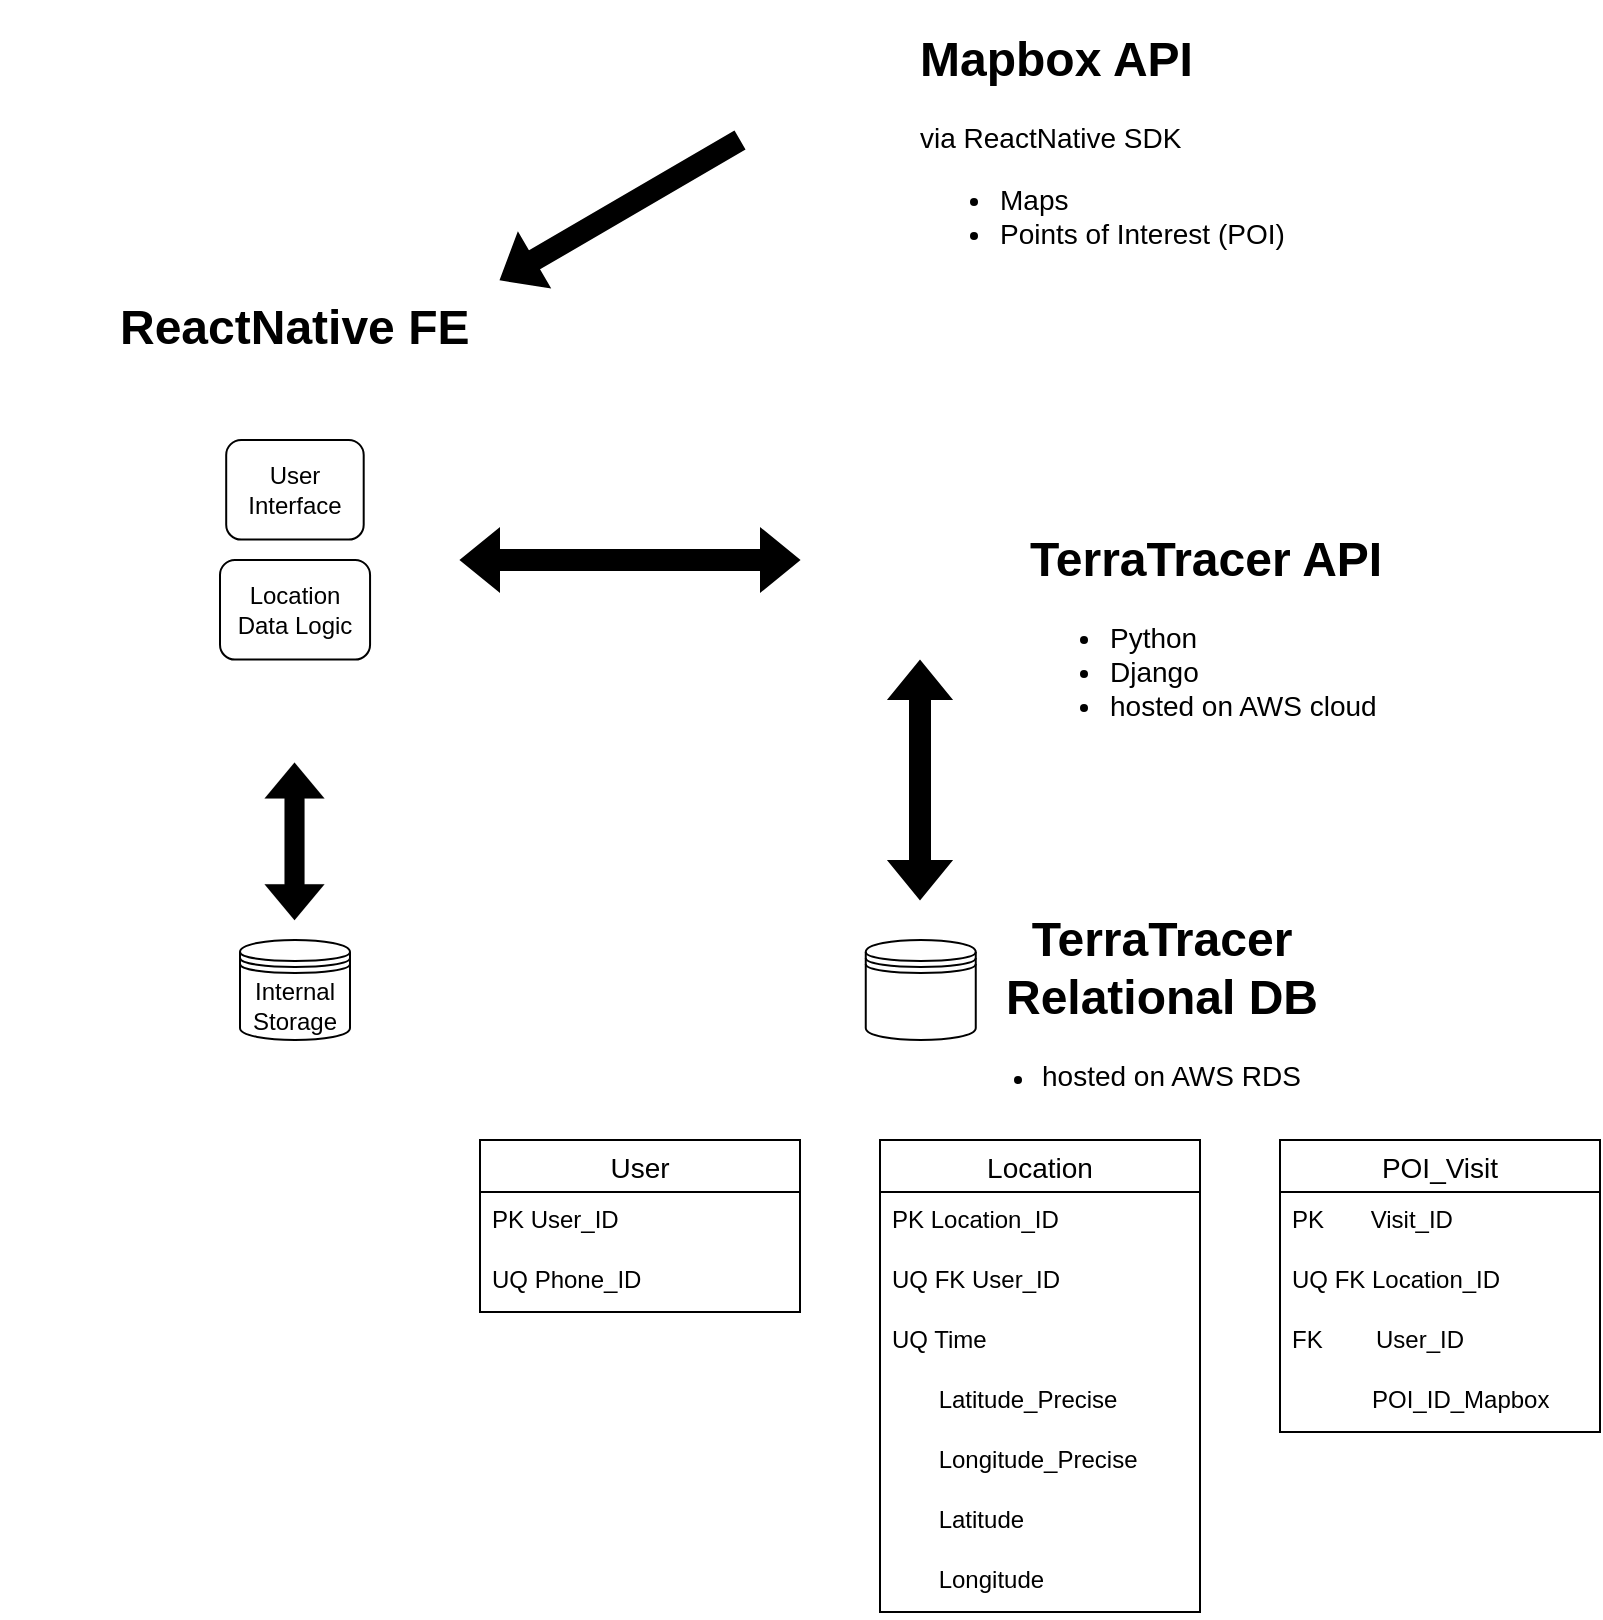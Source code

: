 <mxfile version="22.1.0" type="device">
  <diagram name="Page-1" id="2z-B9dDoZO_nZpRJCiCZ">
    <mxGraphModel dx="794" dy="464" grid="1" gridSize="10" guides="1" tooltips="1" connect="1" arrows="1" fold="1" page="1" pageScale="1" pageWidth="850" pageHeight="1100" math="0" shadow="0">
      <root>
        <mxCell id="0" />
        <mxCell id="1" parent="0" />
        <mxCell id="hqopwoenZzWIDXCSbCL5-6" value="" style="group" parent="1" vertex="1" connectable="0">
          <mxGeometry x="20" y="359.8" width="273.5" height="260.2" as="geometry" />
        </mxCell>
        <mxCell id="hqopwoenZzWIDXCSbCL5-1" value="" style="shape=image;verticalLabelPosition=bottom;labelBackgroundColor=default;verticalAlign=top;aspect=fixed;imageAspect=0;image=https://cdn.pixabay.com/photo/2017/01/13/01/22/mobile-1976104_1280.png;" parent="hqopwoenZzWIDXCSbCL5-6" vertex="1">
          <mxGeometry x="40" y="10.202" width="214.948" height="214.948" as="geometry" />
        </mxCell>
        <mxCell id="hqopwoenZzWIDXCSbCL5-49" value="" style="shape=flexArrow;endArrow=classic;startArrow=classic;html=1;rounded=0;fillColor=#000000;endSize=6;strokeWidth=0;" parent="hqopwoenZzWIDXCSbCL5-6" edge="1">
          <mxGeometry width="100" height="100" relative="1" as="geometry">
            <mxPoint x="147.01" y="221.153" as="sourcePoint" />
            <mxPoint x="147.01" y="300.118" as="targetPoint" />
          </mxGeometry>
        </mxCell>
        <mxCell id="hqopwoenZzWIDXCSbCL5-51" value="Location Data Logic" style="rounded=1;whiteSpace=wrap;html=1;" parent="hqopwoenZzWIDXCSbCL5-6" vertex="1">
          <mxGeometry x="110" y="120.2" width="75.03" height="49.8" as="geometry" />
        </mxCell>
        <mxCell id="hqopwoenZzWIDXCSbCL5-52" value="User Interface" style="rounded=1;whiteSpace=wrap;html=1;" parent="hqopwoenZzWIDXCSbCL5-6" vertex="1">
          <mxGeometry x="113.1" y="60.2" width="68.75" height="49.8" as="geometry" />
        </mxCell>
        <mxCell id="hqopwoenZzWIDXCSbCL5-4" value="&lt;h1&gt;ReactNative FE&lt;/h1&gt;&lt;p&gt;&lt;br&gt;&lt;/p&gt;" style="text;html=1;strokeColor=none;fillColor=none;spacing=5;spacingTop=-20;whiteSpace=wrap;overflow=hidden;rounded=0;" parent="hqopwoenZzWIDXCSbCL5-6" vertex="1">
          <mxGeometry x="55" y="-15.56" width="218.5" height="135.757" as="geometry" />
        </mxCell>
        <mxCell id="hqopwoenZzWIDXCSbCL5-10" value="&lt;h1&gt;TerraTracer Relational DB&lt;/h1&gt;&lt;div&gt;&lt;ul&gt;&lt;li style=&quot;text-align: left;&quot;&gt;&lt;font style=&quot;font-size: 14px;&quot;&gt;hosted on AWS RDS&lt;/font&gt;&lt;/li&gt;&lt;/ul&gt;&lt;/div&gt;" style="text;html=1;strokeColor=none;fillColor=none;spacing=5;spacingTop=-20;whiteSpace=wrap;overflow=hidden;rounded=0;align=center;" parent="1" vertex="1">
          <mxGeometry x="497.44" y="650" width="207.56" height="120" as="geometry" />
        </mxCell>
        <mxCell id="hqopwoenZzWIDXCSbCL5-7" value="Internal Storage" style="shape=datastore;whiteSpace=wrap;html=1;" parent="1" vertex="1">
          <mxGeometry x="140" y="670" width="55" height="50" as="geometry" />
        </mxCell>
        <mxCell id="hqopwoenZzWIDXCSbCL5-11" value="User" style="swimlane;fontStyle=0;childLayout=stackLayout;horizontal=1;startSize=26;horizontalStack=0;resizeParent=1;resizeParentMax=0;resizeLast=0;collapsible=1;marginBottom=0;align=center;fontSize=14;" parent="1" vertex="1">
          <mxGeometry x="260" y="770" width="160" height="86" as="geometry" />
        </mxCell>
        <mxCell id="hqopwoenZzWIDXCSbCL5-12" value="PK User_ID" style="text;strokeColor=none;fillColor=none;spacingLeft=4;spacingRight=4;overflow=hidden;rotatable=0;points=[[0,0.5],[1,0.5]];portConstraint=eastwest;fontSize=12;whiteSpace=wrap;html=1;" parent="hqopwoenZzWIDXCSbCL5-11" vertex="1">
          <mxGeometry y="26" width="160" height="30" as="geometry" />
        </mxCell>
        <mxCell id="hqopwoenZzWIDXCSbCL5-13" value="UQ Phone_ID" style="text;strokeColor=none;fillColor=none;spacingLeft=4;spacingRight=4;overflow=hidden;rotatable=0;points=[[0,0.5],[1,0.5]];portConstraint=eastwest;fontSize=12;whiteSpace=wrap;html=1;" parent="hqopwoenZzWIDXCSbCL5-11" vertex="1">
          <mxGeometry y="56" width="160" height="30" as="geometry" />
        </mxCell>
        <mxCell id="hqopwoenZzWIDXCSbCL5-17" value="Location" style="swimlane;fontStyle=0;childLayout=stackLayout;horizontal=1;startSize=26;horizontalStack=0;resizeParent=1;resizeParentMax=0;resizeLast=0;collapsible=1;marginBottom=0;align=center;fontSize=14;" parent="1" vertex="1">
          <mxGeometry x="460" y="770" width="160" height="236" as="geometry" />
        </mxCell>
        <mxCell id="hqopwoenZzWIDXCSbCL5-18" value="PK Location_ID" style="text;strokeColor=none;fillColor=none;spacingLeft=4;spacingRight=4;overflow=hidden;rotatable=0;points=[[0,0.5],[1,0.5]];portConstraint=eastwest;fontSize=12;whiteSpace=wrap;html=1;" parent="hqopwoenZzWIDXCSbCL5-17" vertex="1">
          <mxGeometry y="26" width="160" height="30" as="geometry" />
        </mxCell>
        <mxCell id="hqopwoenZzWIDXCSbCL5-25" value="UQ FK User_ID" style="text;strokeColor=none;fillColor=none;spacingLeft=4;spacingRight=4;overflow=hidden;rotatable=0;points=[[0,0.5],[1,0.5]];portConstraint=eastwest;fontSize=12;whiteSpace=wrap;html=1;" parent="hqopwoenZzWIDXCSbCL5-17" vertex="1">
          <mxGeometry y="56" width="160" height="30" as="geometry" />
        </mxCell>
        <mxCell id="hqopwoenZzWIDXCSbCL5-20" value="UQ Time" style="text;strokeColor=none;fillColor=none;spacingLeft=4;spacingRight=4;overflow=hidden;rotatable=0;points=[[0,0.5],[1,0.5]];portConstraint=eastwest;fontSize=12;whiteSpace=wrap;html=1;" parent="hqopwoenZzWIDXCSbCL5-17" vertex="1">
          <mxGeometry y="86" width="160" height="30" as="geometry" />
        </mxCell>
        <mxCell id="hqopwoenZzWIDXCSbCL5-19" value="&amp;nbsp; &amp;nbsp; &amp;nbsp; &amp;nbsp;Latitude_Precise" style="text;strokeColor=none;fillColor=none;spacingLeft=4;spacingRight=4;overflow=hidden;rotatable=0;points=[[0,0.5],[1,0.5]];portConstraint=eastwest;fontSize=12;whiteSpace=wrap;html=1;" parent="hqopwoenZzWIDXCSbCL5-17" vertex="1">
          <mxGeometry y="116" width="160" height="30" as="geometry" />
        </mxCell>
        <mxCell id="hqopwoenZzWIDXCSbCL5-21" value="&amp;nbsp; &amp;nbsp; &amp;nbsp; &amp;nbsp;Longitude_Precise" style="text;strokeColor=none;fillColor=none;spacingLeft=4;spacingRight=4;overflow=hidden;rotatable=0;points=[[0,0.5],[1,0.5]];portConstraint=eastwest;fontSize=12;whiteSpace=wrap;html=1;" parent="hqopwoenZzWIDXCSbCL5-17" vertex="1">
          <mxGeometry y="146" width="160" height="30" as="geometry" />
        </mxCell>
        <mxCell id="hqopwoenZzWIDXCSbCL5-22" value="&amp;nbsp; &amp;nbsp; &amp;nbsp; &amp;nbsp;Latitude" style="text;strokeColor=none;fillColor=none;spacingLeft=4;spacingRight=4;overflow=hidden;rotatable=0;points=[[0,0.5],[1,0.5]];portConstraint=eastwest;fontSize=12;whiteSpace=wrap;html=1;" parent="hqopwoenZzWIDXCSbCL5-17" vertex="1">
          <mxGeometry y="176" width="160" height="30" as="geometry" />
        </mxCell>
        <mxCell id="hqopwoenZzWIDXCSbCL5-23" value="&amp;nbsp; &amp;nbsp; &amp;nbsp; &amp;nbsp;Longitude" style="text;strokeColor=none;fillColor=none;spacingLeft=4;spacingRight=4;overflow=hidden;rotatable=0;points=[[0,0.5],[1,0.5]];portConstraint=eastwest;fontSize=12;whiteSpace=wrap;html=1;" parent="hqopwoenZzWIDXCSbCL5-17" vertex="1">
          <mxGeometry y="206" width="160" height="30" as="geometry" />
        </mxCell>
        <mxCell id="hqopwoenZzWIDXCSbCL5-30" value="POI_Visit" style="swimlane;fontStyle=0;childLayout=stackLayout;horizontal=1;startSize=26;horizontalStack=0;resizeParent=1;resizeParentMax=0;resizeLast=0;collapsible=1;marginBottom=0;align=center;fontSize=14;" parent="1" vertex="1">
          <mxGeometry x="660" y="770" width="160" height="146" as="geometry" />
        </mxCell>
        <mxCell id="hqopwoenZzWIDXCSbCL5-31" value="PK&amp;nbsp; &amp;nbsp; &amp;nbsp; &amp;nbsp;Visit_ID" style="text;strokeColor=none;fillColor=none;spacingLeft=4;spacingRight=4;overflow=hidden;rotatable=0;points=[[0,0.5],[1,0.5]];portConstraint=eastwest;fontSize=12;whiteSpace=wrap;html=1;" parent="hqopwoenZzWIDXCSbCL5-30" vertex="1">
          <mxGeometry y="26" width="160" height="30" as="geometry" />
        </mxCell>
        <mxCell id="hqopwoenZzWIDXCSbCL5-33" value="UQ FK Location_ID" style="text;strokeColor=none;fillColor=none;spacingLeft=4;spacingRight=4;overflow=hidden;rotatable=0;points=[[0,0.5],[1,0.5]];portConstraint=eastwest;fontSize=12;whiteSpace=wrap;html=1;" parent="hqopwoenZzWIDXCSbCL5-30" vertex="1">
          <mxGeometry y="56" width="160" height="30" as="geometry" />
        </mxCell>
        <mxCell id="hqopwoenZzWIDXCSbCL5-34" value="FK&amp;nbsp; &amp;nbsp; &amp;nbsp; &amp;nbsp; User_ID" style="text;strokeColor=none;fillColor=none;spacingLeft=4;spacingRight=4;overflow=hidden;rotatable=0;points=[[0,0.5],[1,0.5]];portConstraint=eastwest;fontSize=12;whiteSpace=wrap;html=1;" parent="hqopwoenZzWIDXCSbCL5-30" vertex="1">
          <mxGeometry y="86" width="160" height="30" as="geometry" />
        </mxCell>
        <mxCell id="hqopwoenZzWIDXCSbCL5-32" value="&amp;nbsp; &amp;nbsp; &amp;nbsp; &amp;nbsp; &amp;nbsp; &amp;nbsp; POI_ID_Mapbox" style="text;strokeColor=none;fillColor=none;spacingLeft=4;spacingRight=4;overflow=hidden;rotatable=0;points=[[0,0.5],[1,0.5]];portConstraint=eastwest;fontSize=12;whiteSpace=wrap;html=1;" parent="hqopwoenZzWIDXCSbCL5-30" vertex="1">
          <mxGeometry y="116" width="160" height="30" as="geometry" />
        </mxCell>
        <mxCell id="hqopwoenZzWIDXCSbCL5-36" value="" style="shape=image;verticalLabelPosition=bottom;labelBackgroundColor=default;verticalAlign=top;aspect=fixed;imageAspect=0;image=https://www.reso.org/wp-content/uploads/2020/06/reso-web-api-cloud-icon.png;" parent="1" vertex="1">
          <mxGeometry x="440" y="440" width="69.88" height="69.6" as="geometry" />
        </mxCell>
        <mxCell id="hqopwoenZzWIDXCSbCL5-37" value="&lt;h1&gt;TerraTracer API&lt;/h1&gt;&lt;div style=&quot;font-size: 14px;&quot;&gt;&lt;ul&gt;&lt;li&gt;Python&lt;/li&gt;&lt;li&gt;Django&lt;/li&gt;&lt;li&gt;hosted on AWS cloud&lt;/li&gt;&lt;/ul&gt;&lt;/div&gt;" style="text;html=1;strokeColor=none;fillColor=none;spacing=5;spacingTop=-20;whiteSpace=wrap;overflow=hidden;rounded=0;" parent="1" vertex="1">
          <mxGeometry x="530" y="460" width="190" height="120" as="geometry" />
        </mxCell>
        <mxCell id="hqopwoenZzWIDXCSbCL5-39" value="" style="shape=flexArrow;endArrow=classic;startArrow=classic;html=1;rounded=0;fillColor=#000000;" parent="1" edge="1">
          <mxGeometry width="100" height="100" relative="1" as="geometry">
            <mxPoint x="480" y="650" as="sourcePoint" />
            <mxPoint x="480" y="530" as="targetPoint" />
          </mxGeometry>
        </mxCell>
        <mxCell id="hqopwoenZzWIDXCSbCL5-41" value="" style="shape=image;verticalLabelPosition=bottom;labelBackgroundColor=default;verticalAlign=top;aspect=fixed;imageAspect=0;image=https://static-00.iconduck.com/assets.00/mapbox-icon-2048x2048-pmda994e.png;" parent="1" vertex="1">
          <mxGeometry x="415" y="220" width="50" height="50" as="geometry" />
        </mxCell>
        <mxCell id="hqopwoenZzWIDXCSbCL5-42" value="&lt;h1&gt;Mapbox API&lt;/h1&gt;&lt;div style=&quot;font-size: 14px;&quot;&gt;&lt;font style=&quot;font-size: 14px;&quot;&gt;via ReactNative SDK&lt;/font&gt;&lt;/div&gt;&lt;div style=&quot;font-size: 14px;&quot;&gt;&lt;ul style=&quot;&quot;&gt;&lt;li style=&quot;&quot;&gt;&lt;font style=&quot;font-size: 14px;&quot;&gt;Maps&lt;/font&gt;&lt;/li&gt;&lt;li style=&quot;&quot;&gt;&lt;font style=&quot;font-size: 14px;&quot;&gt;Points of Interest (POI)&lt;/font&gt;&lt;/li&gt;&lt;/ul&gt;&lt;/div&gt;" style="text;html=1;strokeColor=none;fillColor=none;spacing=5;spacingTop=-20;whiteSpace=wrap;overflow=hidden;rounded=0;" parent="1" vertex="1">
          <mxGeometry x="475" y="210" width="215" height="120" as="geometry" />
        </mxCell>
        <mxCell id="hqopwoenZzWIDXCSbCL5-44" value="" style="shape=flexArrow;endArrow=classic;html=1;rounded=0;fillColor=#000000;" parent="1" edge="1">
          <mxGeometry width="50" height="50" relative="1" as="geometry">
            <mxPoint x="390" y="270" as="sourcePoint" />
            <mxPoint x="270" y="340" as="targetPoint" />
          </mxGeometry>
        </mxCell>
        <mxCell id="hqopwoenZzWIDXCSbCL5-45" value="" style="shape=flexArrow;endArrow=classic;startArrow=classic;html=1;rounded=0;fillColor=#000000;" parent="1" edge="1">
          <mxGeometry width="100" height="100" relative="1" as="geometry">
            <mxPoint x="250" y="480" as="sourcePoint" />
            <mxPoint x="420" y="480" as="targetPoint" />
          </mxGeometry>
        </mxCell>
        <mxCell id="hqopwoenZzWIDXCSbCL5-47" value="" style="shape=datastore;whiteSpace=wrap;html=1;" parent="1" vertex="1">
          <mxGeometry x="452.88" y="670" width="55" height="50" as="geometry" />
        </mxCell>
      </root>
    </mxGraphModel>
  </diagram>
</mxfile>
